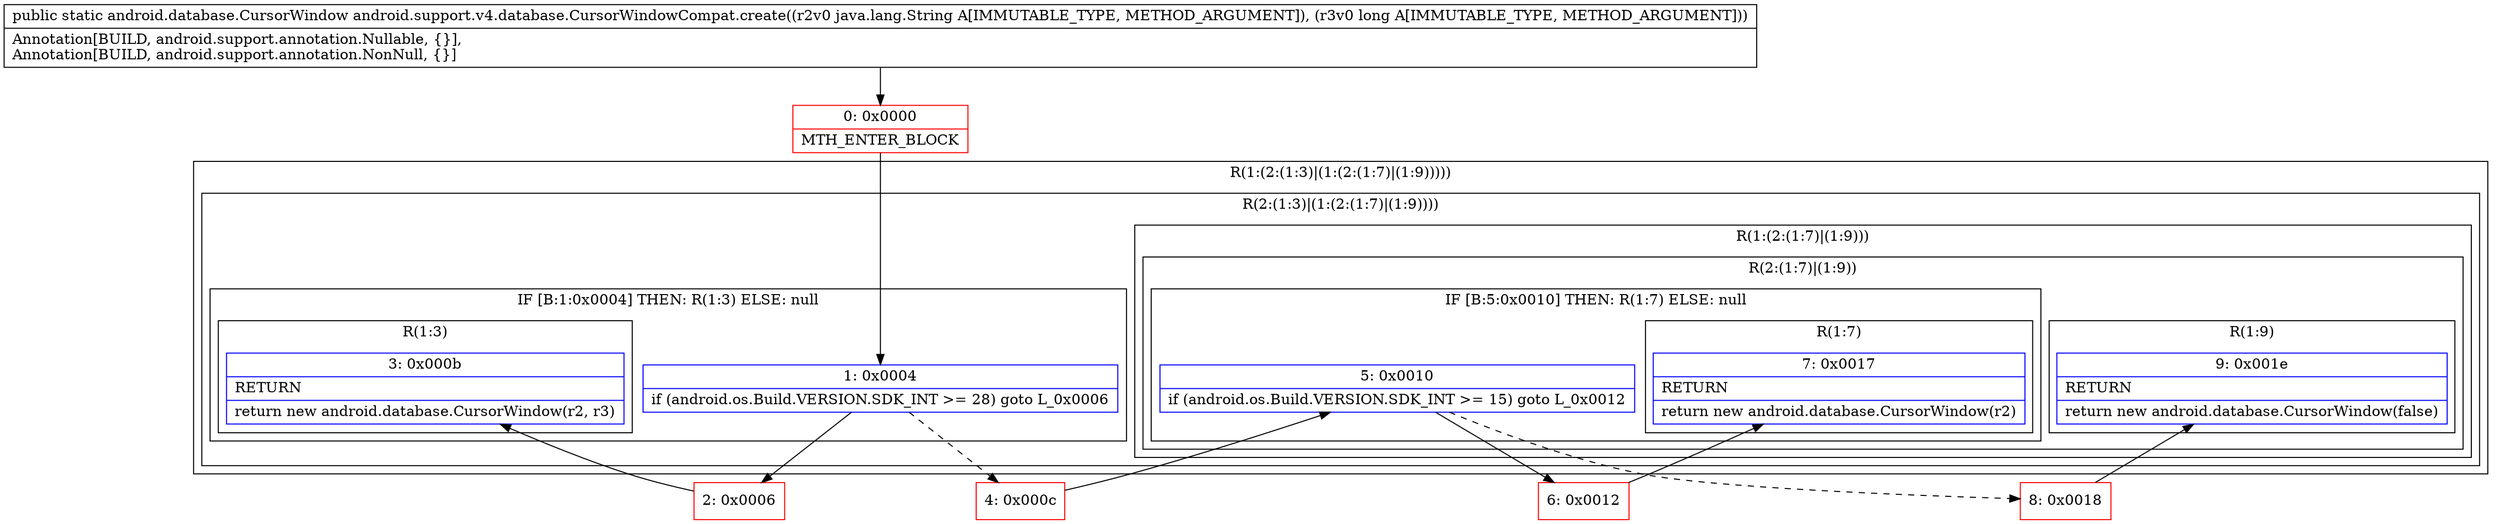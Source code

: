 digraph "CFG forandroid.support.v4.database.CursorWindowCompat.create(Ljava\/lang\/String;J)Landroid\/database\/CursorWindow;" {
subgraph cluster_Region_1800789600 {
label = "R(1:(2:(1:3)|(1:(2:(1:7)|(1:9)))))";
node [shape=record,color=blue];
subgraph cluster_Region_1440839353 {
label = "R(2:(1:3)|(1:(2:(1:7)|(1:9))))";
node [shape=record,color=blue];
subgraph cluster_IfRegion_227156365 {
label = "IF [B:1:0x0004] THEN: R(1:3) ELSE: null";
node [shape=record,color=blue];
Node_1 [shape=record,label="{1\:\ 0x0004|if (android.os.Build.VERSION.SDK_INT \>= 28) goto L_0x0006\l}"];
subgraph cluster_Region_61860188 {
label = "R(1:3)";
node [shape=record,color=blue];
Node_3 [shape=record,label="{3\:\ 0x000b|RETURN\l|return new android.database.CursorWindow(r2, r3)\l}"];
}
}
subgraph cluster_Region_1187811735 {
label = "R(1:(2:(1:7)|(1:9)))";
node [shape=record,color=blue];
subgraph cluster_Region_415654729 {
label = "R(2:(1:7)|(1:9))";
node [shape=record,color=blue];
subgraph cluster_IfRegion_1142734741 {
label = "IF [B:5:0x0010] THEN: R(1:7) ELSE: null";
node [shape=record,color=blue];
Node_5 [shape=record,label="{5\:\ 0x0010|if (android.os.Build.VERSION.SDK_INT \>= 15) goto L_0x0012\l}"];
subgraph cluster_Region_948259651 {
label = "R(1:7)";
node [shape=record,color=blue];
Node_7 [shape=record,label="{7\:\ 0x0017|RETURN\l|return new android.database.CursorWindow(r2)\l}"];
}
}
subgraph cluster_Region_442971629 {
label = "R(1:9)";
node [shape=record,color=blue];
Node_9 [shape=record,label="{9\:\ 0x001e|RETURN\l|return new android.database.CursorWindow(false)\l}"];
}
}
}
}
}
Node_0 [shape=record,color=red,label="{0\:\ 0x0000|MTH_ENTER_BLOCK\l}"];
Node_2 [shape=record,color=red,label="{2\:\ 0x0006}"];
Node_4 [shape=record,color=red,label="{4\:\ 0x000c}"];
Node_6 [shape=record,color=red,label="{6\:\ 0x0012}"];
Node_8 [shape=record,color=red,label="{8\:\ 0x0018}"];
MethodNode[shape=record,label="{public static android.database.CursorWindow android.support.v4.database.CursorWindowCompat.create((r2v0 java.lang.String A[IMMUTABLE_TYPE, METHOD_ARGUMENT]), (r3v0 long A[IMMUTABLE_TYPE, METHOD_ARGUMENT]))  | Annotation[BUILD, android.support.annotation.Nullable, \{\}], \lAnnotation[BUILD, android.support.annotation.NonNull, \{\}]\l}"];
MethodNode -> Node_0;
Node_1 -> Node_2;
Node_1 -> Node_4[style=dashed];
Node_5 -> Node_6;
Node_5 -> Node_8[style=dashed];
Node_0 -> Node_1;
Node_2 -> Node_3;
Node_4 -> Node_5;
Node_6 -> Node_7;
Node_8 -> Node_9;
}

